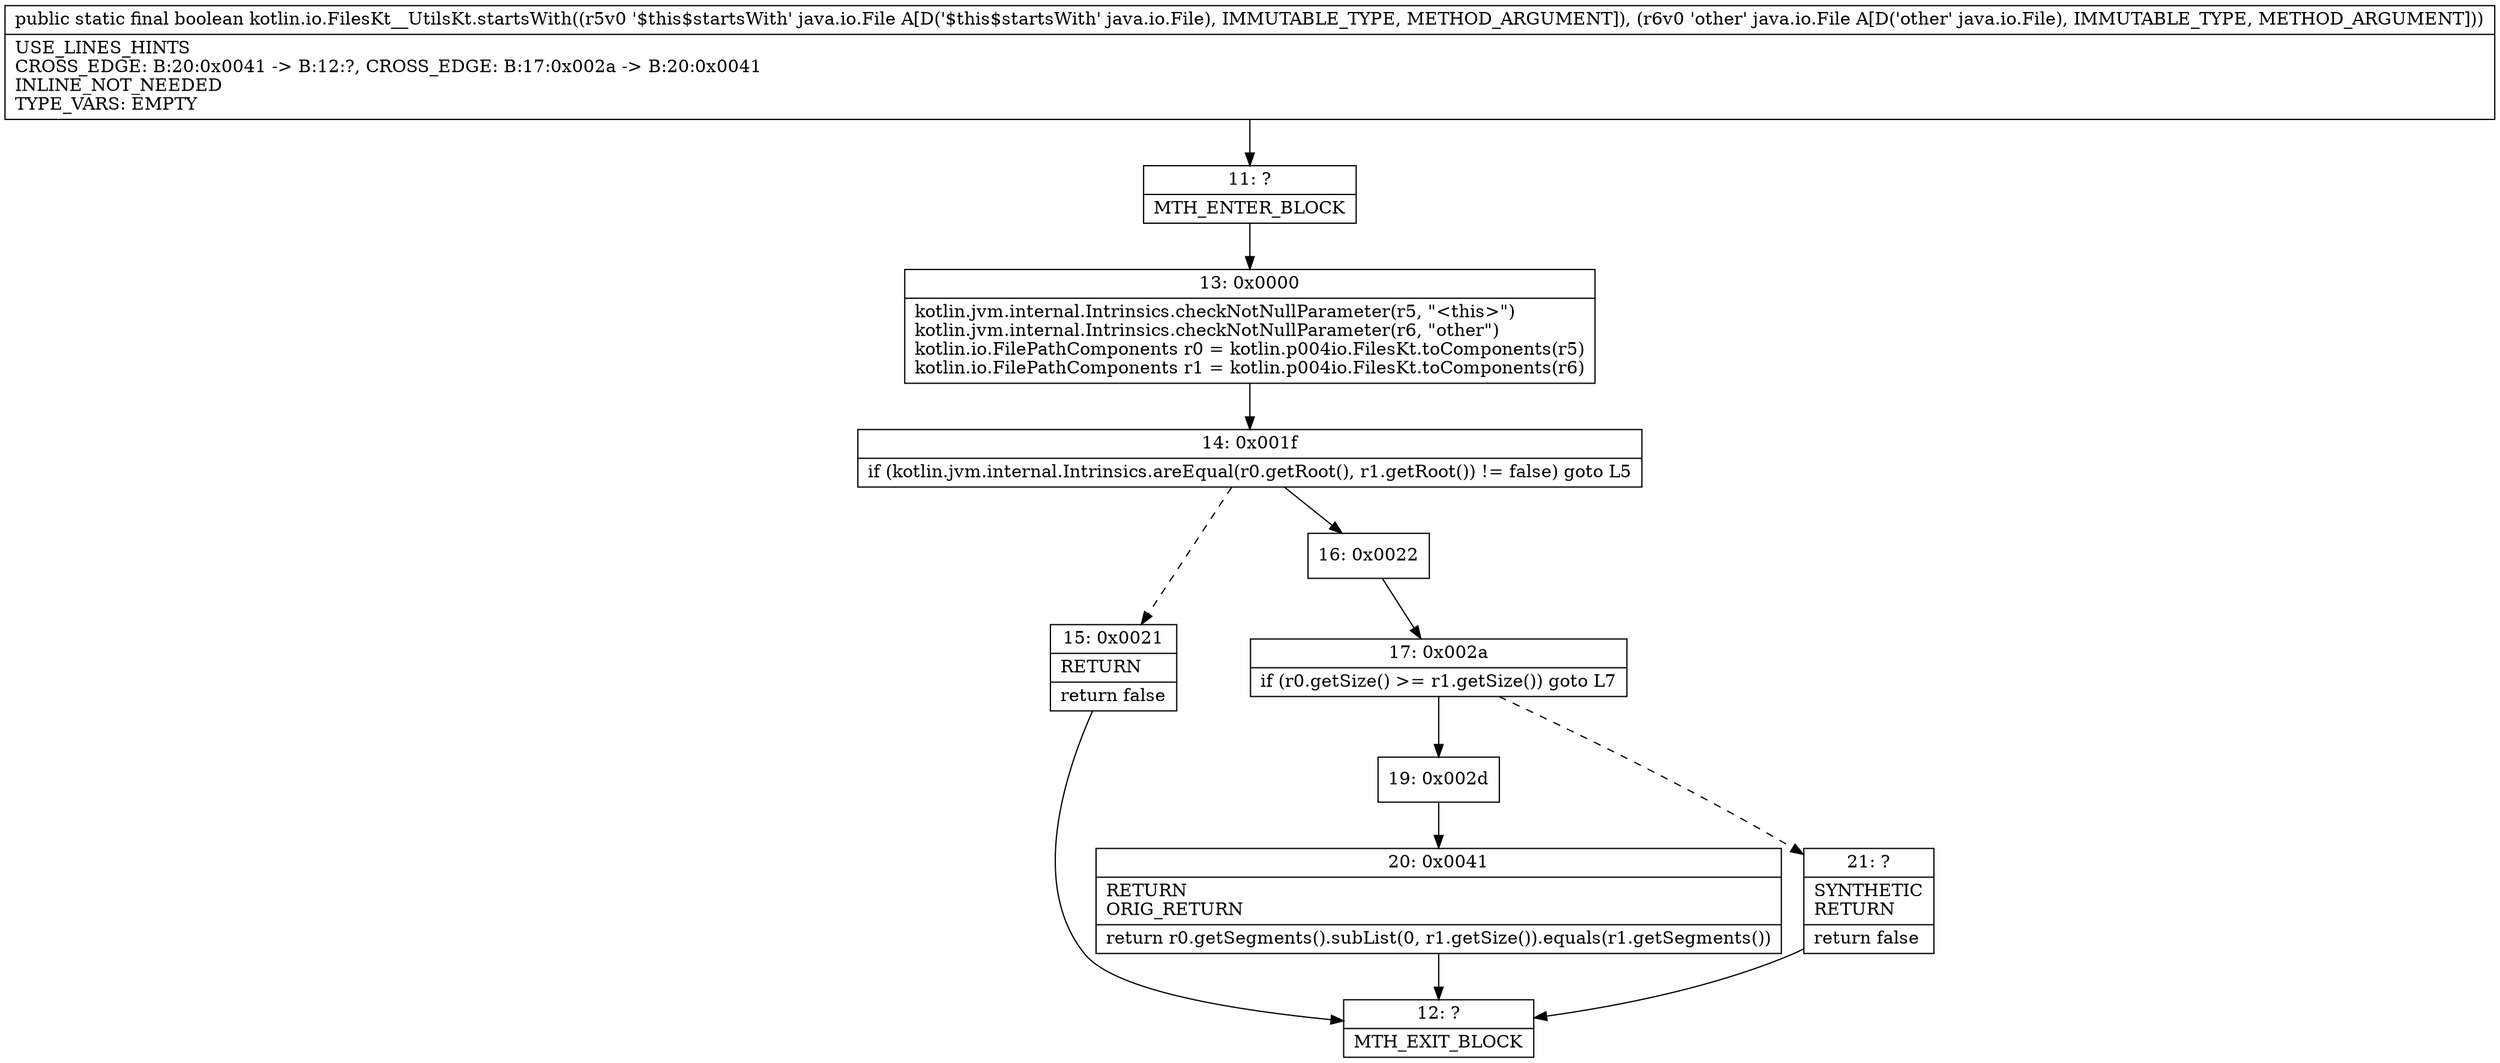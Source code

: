 digraph "CFG forkotlin.io.FilesKt__UtilsKt.startsWith(Ljava\/io\/File;Ljava\/io\/File;)Z" {
Node_11 [shape=record,label="{11\:\ ?|MTH_ENTER_BLOCK\l}"];
Node_13 [shape=record,label="{13\:\ 0x0000|kotlin.jvm.internal.Intrinsics.checkNotNullParameter(r5, \"\<this\>\")\lkotlin.jvm.internal.Intrinsics.checkNotNullParameter(r6, \"other\")\lkotlin.io.FilePathComponents r0 = kotlin.p004io.FilesKt.toComponents(r5)\lkotlin.io.FilePathComponents r1 = kotlin.p004io.FilesKt.toComponents(r6)\l}"];
Node_14 [shape=record,label="{14\:\ 0x001f|if (kotlin.jvm.internal.Intrinsics.areEqual(r0.getRoot(), r1.getRoot()) != false) goto L5\l}"];
Node_15 [shape=record,label="{15\:\ 0x0021|RETURN\l|return false\l}"];
Node_12 [shape=record,label="{12\:\ ?|MTH_EXIT_BLOCK\l}"];
Node_16 [shape=record,label="{16\:\ 0x0022}"];
Node_17 [shape=record,label="{17\:\ 0x002a|if (r0.getSize() \>= r1.getSize()) goto L7\l}"];
Node_19 [shape=record,label="{19\:\ 0x002d}"];
Node_20 [shape=record,label="{20\:\ 0x0041|RETURN\lORIG_RETURN\l|return r0.getSegments().subList(0, r1.getSize()).equals(r1.getSegments())\l}"];
Node_21 [shape=record,label="{21\:\ ?|SYNTHETIC\lRETURN\l|return false\l}"];
MethodNode[shape=record,label="{public static final boolean kotlin.io.FilesKt__UtilsKt.startsWith((r5v0 '$this$startsWith' java.io.File A[D('$this$startsWith' java.io.File), IMMUTABLE_TYPE, METHOD_ARGUMENT]), (r6v0 'other' java.io.File A[D('other' java.io.File), IMMUTABLE_TYPE, METHOD_ARGUMENT]))  | USE_LINES_HINTS\lCROSS_EDGE: B:20:0x0041 \-\> B:12:?, CROSS_EDGE: B:17:0x002a \-\> B:20:0x0041\lINLINE_NOT_NEEDED\lTYPE_VARS: EMPTY\l}"];
MethodNode -> Node_11;Node_11 -> Node_13;
Node_13 -> Node_14;
Node_14 -> Node_15[style=dashed];
Node_14 -> Node_16;
Node_15 -> Node_12;
Node_16 -> Node_17;
Node_17 -> Node_19;
Node_17 -> Node_21[style=dashed];
Node_19 -> Node_20;
Node_20 -> Node_12;
Node_21 -> Node_12;
}

